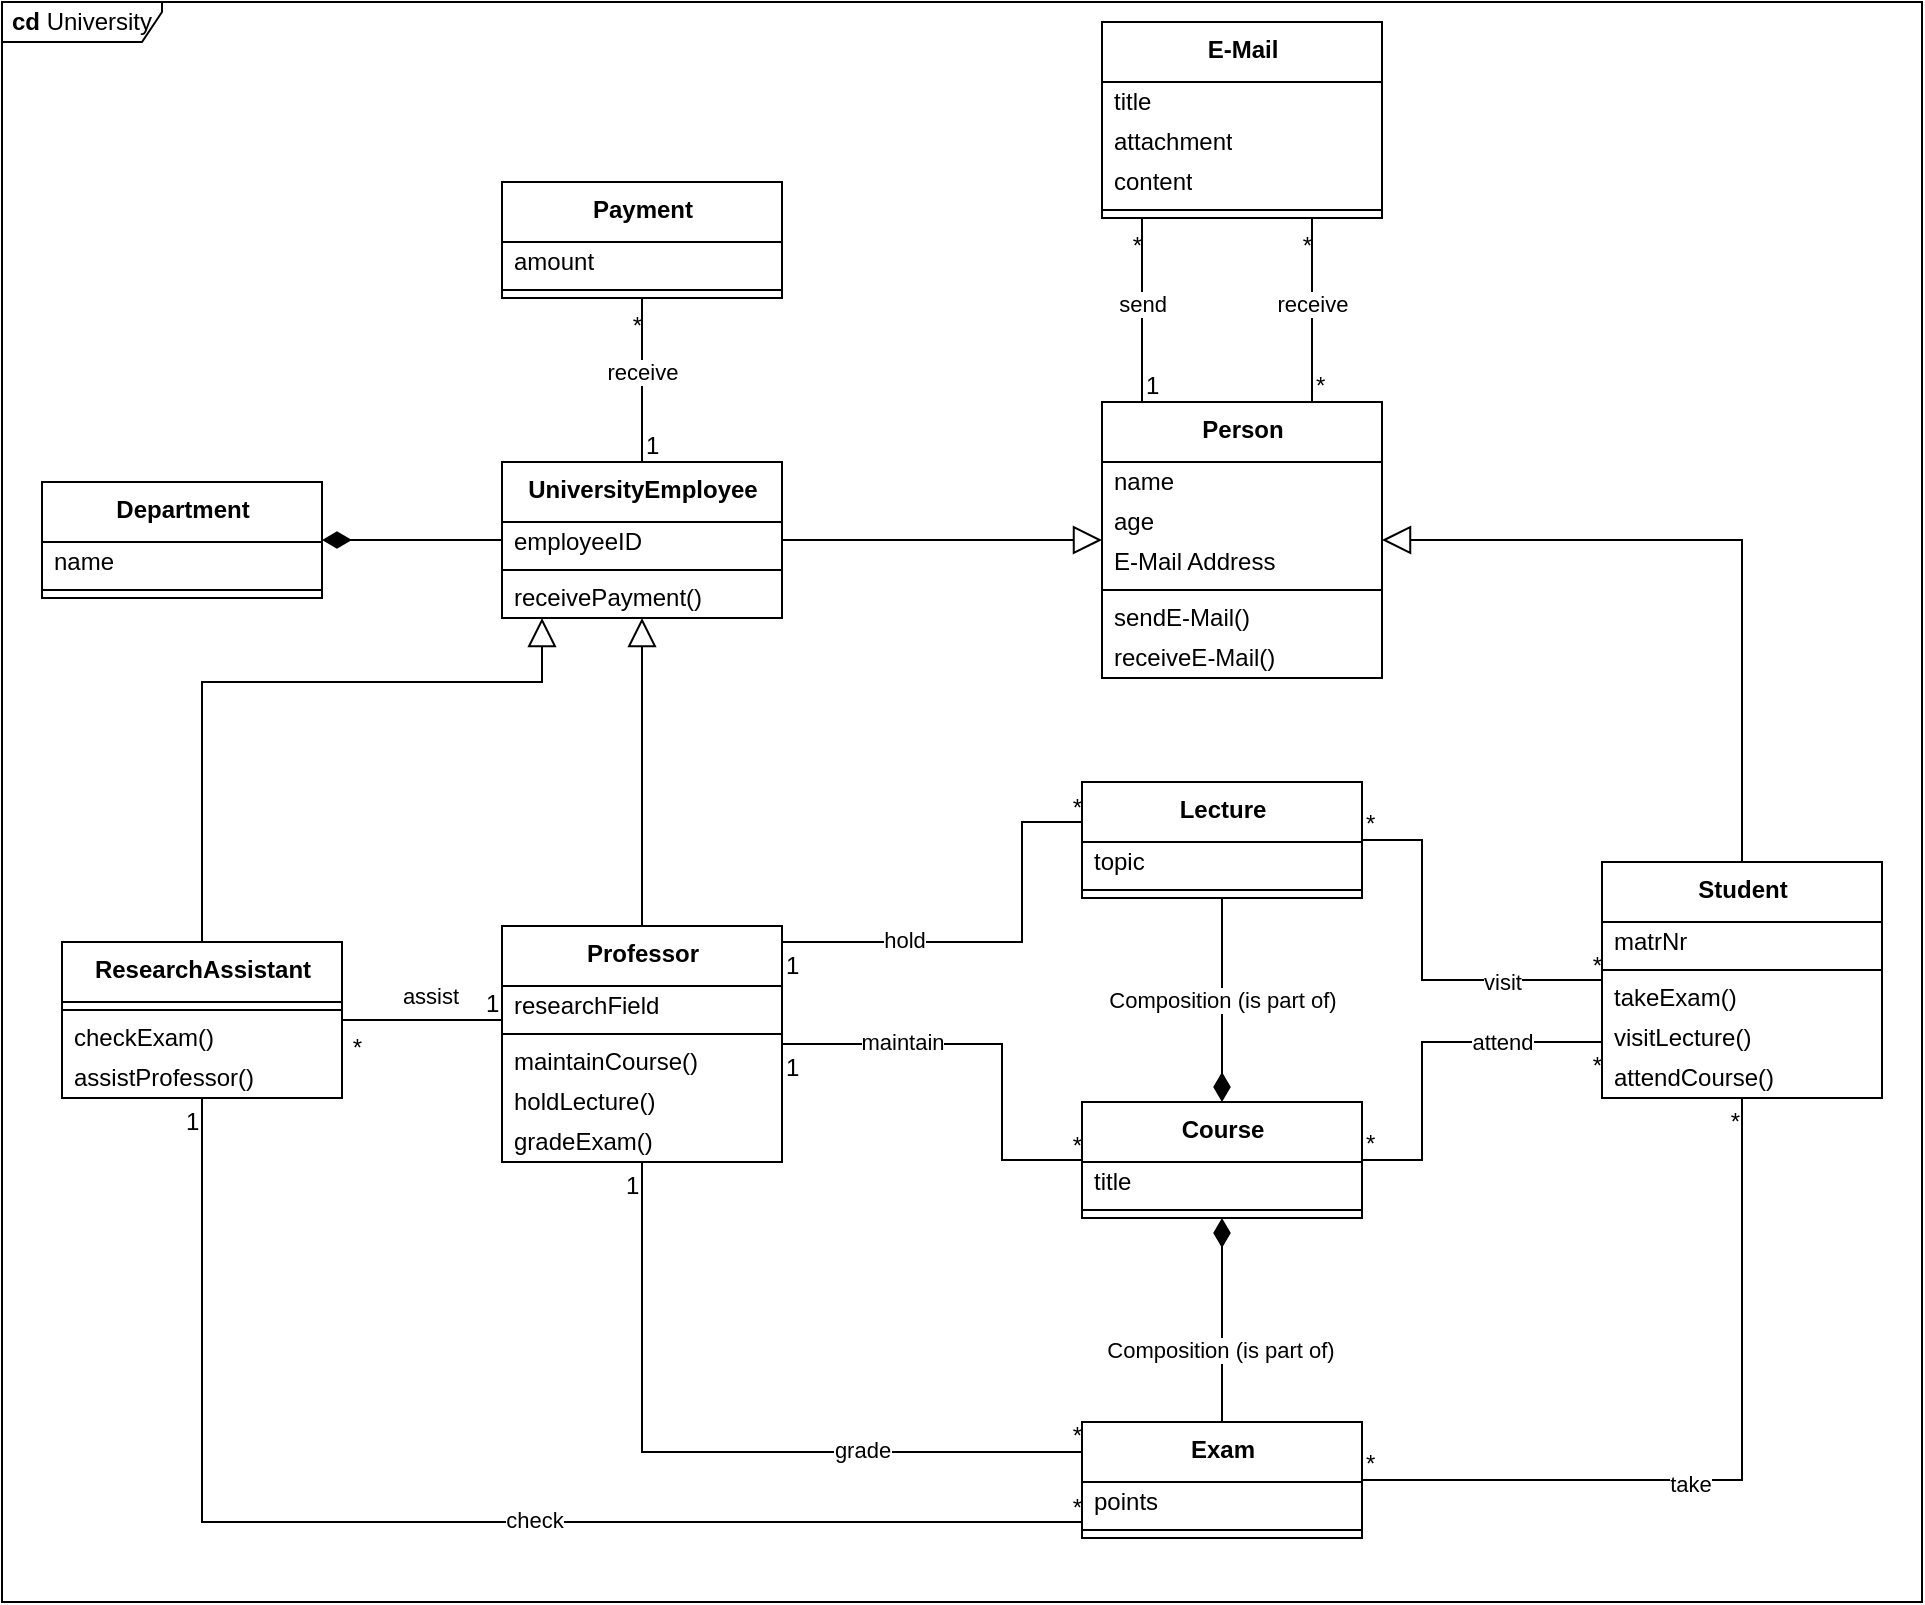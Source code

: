 <mxfile version="20.6.2" type="device"><diagram id="ejycNnF3_yX2dWswNFNc" name="Page-1"><mxGraphModel dx="3234" dy="2188" grid="1" gridSize="10" guides="1" tooltips="1" connect="1" arrows="1" fold="1" page="1" pageScale="1" pageWidth="827" pageHeight="1169" math="0" shadow="0"><root><mxCell id="0"/><mxCell id="1" parent="0"/><mxCell id="5nrAFJ0FWT2hc4hK9uRi-1" value="&lt;b&gt;Professor&lt;/b&gt;" style="swimlane;fontStyle=0;align=center;verticalAlign=top;childLayout=stackLayout;horizontal=1;startSize=30;horizontalStack=0;resizeParent=1;resizeParentMax=0;resizeLast=0;collapsible=0;marginBottom=0;html=1;" parent="1" vertex="1"><mxGeometry x="70" y="402" width="140" height="118" as="geometry"/></mxCell><mxCell id="sVfBJH7sD2IOY3-iXRqZ-21" value="researchField" style="text;html=1;strokeColor=none;fillColor=none;align=left;verticalAlign=middle;spacingLeft=4;spacingRight=4;overflow=hidden;rotatable=0;points=[[0,0.5],[1,0.5]];portConstraint=eastwest;" parent="5nrAFJ0FWT2hc4hK9uRi-1" vertex="1"><mxGeometry y="30" width="140" height="20" as="geometry"/></mxCell><mxCell id="5nrAFJ0FWT2hc4hK9uRi-6" value="" style="line;strokeWidth=1;fillColor=none;align=left;verticalAlign=middle;spacingTop=-1;spacingLeft=3;spacingRight=3;rotatable=0;labelPosition=right;points=[];portConstraint=eastwest;" parent="5nrAFJ0FWT2hc4hK9uRi-1" vertex="1"><mxGeometry y="50" width="140" height="8" as="geometry"/></mxCell><mxCell id="5nrAFJ0FWT2hc4hK9uRi-8" value="maintainCourse()" style="text;html=1;strokeColor=none;fillColor=none;align=left;verticalAlign=middle;spacingLeft=4;spacingRight=4;overflow=hidden;rotatable=0;points=[[0,0.5],[1,0.5]];portConstraint=eastwest;" parent="5nrAFJ0FWT2hc4hK9uRi-1" vertex="1"><mxGeometry y="58" width="140" height="20" as="geometry"/></mxCell><mxCell id="BZmbZU8JBR5yYKg5JN4S-12" value="holdLecture()" style="text;html=1;strokeColor=none;fillColor=none;align=left;verticalAlign=middle;spacingLeft=4;spacingRight=4;overflow=hidden;rotatable=0;points=[[0,0.5],[1,0.5]];portConstraint=eastwest;" parent="5nrAFJ0FWT2hc4hK9uRi-1" vertex="1"><mxGeometry y="78" width="140" height="20" as="geometry"/></mxCell><mxCell id="BZmbZU8JBR5yYKg5JN4S-45" value="gradeExam()" style="text;html=1;strokeColor=none;fillColor=none;align=left;verticalAlign=middle;spacingLeft=4;spacingRight=4;overflow=hidden;rotatable=0;points=[[0,0.5],[1,0.5]];portConstraint=eastwest;" parent="5nrAFJ0FWT2hc4hK9uRi-1" vertex="1"><mxGeometry y="98" width="140" height="20" as="geometry"/></mxCell><mxCell id="5nrAFJ0FWT2hc4hK9uRi-10" value="&lt;b&gt;Student&lt;/b&gt;" style="swimlane;fontStyle=0;align=center;verticalAlign=top;childLayout=stackLayout;horizontal=1;startSize=30;horizontalStack=0;resizeParent=1;resizeParentMax=0;resizeLast=0;collapsible=0;marginBottom=0;html=1;" parent="1" vertex="1"><mxGeometry x="620" y="370" width="140" height="118" as="geometry"/></mxCell><mxCell id="5nrAFJ0FWT2hc4hK9uRi-11" value="matrNr" style="text;html=1;strokeColor=none;fillColor=none;align=left;verticalAlign=middle;spacingLeft=4;spacingRight=4;overflow=hidden;rotatable=0;points=[[0,0.5],[1,0.5]];portConstraint=eastwest;" parent="5nrAFJ0FWT2hc4hK9uRi-10" vertex="1"><mxGeometry y="30" width="140" height="20" as="geometry"/></mxCell><mxCell id="5nrAFJ0FWT2hc4hK9uRi-12" value="" style="line;strokeWidth=1;fillColor=none;align=left;verticalAlign=middle;spacingTop=-1;spacingLeft=3;spacingRight=3;rotatable=0;labelPosition=right;points=[];portConstraint=eastwest;" parent="5nrAFJ0FWT2hc4hK9uRi-10" vertex="1"><mxGeometry y="50" width="140" height="8" as="geometry"/></mxCell><mxCell id="5nrAFJ0FWT2hc4hK9uRi-31" value="takeExam()" style="text;html=1;strokeColor=none;fillColor=none;align=left;verticalAlign=middle;spacingLeft=4;spacingRight=4;overflow=hidden;rotatable=0;points=[[0,0.5],[1,0.5]];portConstraint=eastwest;" parent="5nrAFJ0FWT2hc4hK9uRi-10" vertex="1"><mxGeometry y="58" width="140" height="20" as="geometry"/></mxCell><mxCell id="BZmbZU8JBR5yYKg5JN4S-5" value="visitLecture()" style="text;html=1;strokeColor=none;fillColor=none;align=left;verticalAlign=middle;spacingLeft=4;spacingRight=4;overflow=hidden;rotatable=0;points=[[0,0.5],[1,0.5]];portConstraint=eastwest;" parent="5nrAFJ0FWT2hc4hK9uRi-10" vertex="1"><mxGeometry y="78" width="140" height="20" as="geometry"/></mxCell><mxCell id="BZmbZU8JBR5yYKg5JN4S-6" value="attendCourse()" style="text;html=1;strokeColor=none;fillColor=none;align=left;verticalAlign=middle;spacingLeft=4;spacingRight=4;overflow=hidden;rotatable=0;points=[[0,0.5],[1,0.5]];portConstraint=eastwest;" parent="5nrAFJ0FWT2hc4hK9uRi-10" vertex="1"><mxGeometry y="98" width="140" height="20" as="geometry"/></mxCell><mxCell id="5nrAFJ0FWT2hc4hK9uRi-14" value="&lt;b&gt;Exam&lt;/b&gt;" style="swimlane;fontStyle=0;align=center;verticalAlign=top;childLayout=stackLayout;horizontal=1;startSize=30;horizontalStack=0;resizeParent=1;resizeParentMax=0;resizeLast=0;collapsible=0;marginBottom=0;html=1;" parent="1" vertex="1"><mxGeometry x="360" y="650" width="140" height="58" as="geometry"/></mxCell><mxCell id="5nrAFJ0FWT2hc4hK9uRi-15" value="points" style="text;html=1;strokeColor=none;fillColor=none;align=left;verticalAlign=middle;spacingLeft=4;spacingRight=4;overflow=hidden;rotatable=0;points=[[0,0.5],[1,0.5]];portConstraint=eastwest;" parent="5nrAFJ0FWT2hc4hK9uRi-14" vertex="1"><mxGeometry y="30" width="140" height="20" as="geometry"/></mxCell><mxCell id="5nrAFJ0FWT2hc4hK9uRi-16" value="" style="line;strokeWidth=1;fillColor=none;align=left;verticalAlign=middle;spacingTop=-1;spacingLeft=3;spacingRight=3;rotatable=0;labelPosition=right;points=[];portConstraint=eastwest;" parent="5nrAFJ0FWT2hc4hK9uRi-14" vertex="1"><mxGeometry y="50" width="140" height="8" as="geometry"/></mxCell><mxCell id="BZmbZU8JBR5yYKg5JN4S-16" style="edgeStyle=orthogonalEdgeStyle;rounded=0;orthogonalLoop=1;jettySize=auto;html=1;entryX=0.5;entryY=0;entryDx=0;entryDy=0;endArrow=none;endFill=0;startArrow=diamondThin;startFill=1;startSize=12;" parent="1" source="5nrAFJ0FWT2hc4hK9uRi-18" target="5nrAFJ0FWT2hc4hK9uRi-14" edge="1"><mxGeometry relative="1" as="geometry"/></mxCell><mxCell id="BZmbZU8JBR5yYKg5JN4S-17" value="Composition (is part of)" style="edgeLabel;html=1;align=center;verticalAlign=middle;resizable=0;points=[];" parent="BZmbZU8JBR5yYKg5JN4S-16" vertex="1" connectable="0"><mxGeometry x="0.297" y="-1" relative="1" as="geometry"><mxPoint as="offset"/></mxGeometry></mxCell><mxCell id="BZmbZU8JBR5yYKg5JN4S-19" value="&lt;span style=&quot;color: rgb(0 , 0 , 0) ; font-family: &amp;#34;helvetica&amp;#34; ; font-size: 11px ; font-style: normal ; font-weight: 400 ; letter-spacing: normal ; text-align: center ; text-indent: 0px ; text-transform: none ; word-spacing: 0px ; background-color: rgb(255 , 255 , 255) ; display: inline ; float: none&quot;&gt;Composition (is part of)&lt;/span&gt;" style="edgeStyle=orthogonalEdgeStyle;rounded=0;orthogonalLoop=1;jettySize=auto;html=1;startArrow=diamondThin;startFill=1;endArrow=none;endFill=0;startSize=12;" parent="1" source="5nrAFJ0FWT2hc4hK9uRi-18" target="5nrAFJ0FWT2hc4hK9uRi-46" edge="1"><mxGeometry relative="1" as="geometry"/></mxCell><mxCell id="5nrAFJ0FWT2hc4hK9uRi-18" value="&lt;b&gt;Course&lt;/b&gt;" style="swimlane;fontStyle=0;align=center;verticalAlign=top;childLayout=stackLayout;horizontal=1;startSize=30;horizontalStack=0;resizeParent=1;resizeParentMax=0;resizeLast=0;collapsible=0;marginBottom=0;html=1;" parent="1" vertex="1"><mxGeometry x="360" y="490" width="140" height="58" as="geometry"/></mxCell><mxCell id="5nrAFJ0FWT2hc4hK9uRi-19" value="title" style="text;html=1;strokeColor=none;fillColor=none;align=left;verticalAlign=middle;spacingLeft=4;spacingRight=4;overflow=hidden;rotatable=0;points=[[0,0.5],[1,0.5]];portConstraint=eastwest;" parent="5nrAFJ0FWT2hc4hK9uRi-18" vertex="1"><mxGeometry y="30" width="140" height="20" as="geometry"/></mxCell><mxCell id="5nrAFJ0FWT2hc4hK9uRi-20" value="" style="line;strokeWidth=1;fillColor=none;align=left;verticalAlign=middle;spacingTop=-1;spacingLeft=3;spacingRight=3;rotatable=0;labelPosition=right;points=[];portConstraint=eastwest;" parent="5nrAFJ0FWT2hc4hK9uRi-18" vertex="1"><mxGeometry y="50" width="140" height="8" as="geometry"/></mxCell><mxCell id="5nrAFJ0FWT2hc4hK9uRi-34" style="edgeStyle=orthogonalEdgeStyle;rounded=0;orthogonalLoop=1;jettySize=auto;html=1;endArrow=none;endFill=0;startArrow=block;startFill=0;endSize=6;startSize=12;" parent="1" source="5nrAFJ0FWT2hc4hK9uRi-22" target="5nrAFJ0FWT2hc4hK9uRi-10" edge="1"><mxGeometry relative="1" as="geometry"/></mxCell><mxCell id="5nrAFJ0FWT2hc4hK9uRi-42" style="edgeStyle=orthogonalEdgeStyle;rounded=0;orthogonalLoop=1;jettySize=auto;html=1;startArrow=block;startFill=0;endArrow=none;endFill=0;startSize=12;endSize=6;" parent="1" source="5nrAFJ0FWT2hc4hK9uRi-22" target="5nrAFJ0FWT2hc4hK9uRi-35" edge="1"><mxGeometry relative="1" as="geometry"/></mxCell><mxCell id="5nrAFJ0FWT2hc4hK9uRi-22" value="&lt;b&gt;Person&lt;/b&gt;" style="swimlane;fontStyle=0;align=center;verticalAlign=top;childLayout=stackLayout;horizontal=1;startSize=30;horizontalStack=0;resizeParent=1;resizeParentMax=0;resizeLast=0;collapsible=0;marginBottom=0;html=1;" parent="1" vertex="1"><mxGeometry x="370" y="140" width="140" height="138" as="geometry"/></mxCell><mxCell id="5nrAFJ0FWT2hc4hK9uRi-30" value="name" style="text;html=1;strokeColor=none;fillColor=none;align=left;verticalAlign=middle;spacingLeft=4;spacingRight=4;overflow=hidden;rotatable=0;points=[[0,0.5],[1,0.5]];portConstraint=eastwest;" parent="5nrAFJ0FWT2hc4hK9uRi-22" vertex="1"><mxGeometry y="30" width="140" height="20" as="geometry"/></mxCell><mxCell id="5nrAFJ0FWT2hc4hK9uRi-23" value="age" style="text;html=1;strokeColor=none;fillColor=none;align=left;verticalAlign=middle;spacingLeft=4;spacingRight=4;overflow=hidden;rotatable=0;points=[[0,0.5],[1,0.5]];portConstraint=eastwest;" parent="5nrAFJ0FWT2hc4hK9uRi-22" vertex="1"><mxGeometry y="50" width="140" height="20" as="geometry"/></mxCell><mxCell id="BZmbZU8JBR5yYKg5JN4S-31" value="E-Mail Address" style="text;html=1;strokeColor=none;fillColor=none;align=left;verticalAlign=middle;spacingLeft=4;spacingRight=4;overflow=hidden;rotatable=0;points=[[0,0.5],[1,0.5]];portConstraint=eastwest;" parent="5nrAFJ0FWT2hc4hK9uRi-22" vertex="1"><mxGeometry y="70" width="140" height="20" as="geometry"/></mxCell><mxCell id="5nrAFJ0FWT2hc4hK9uRi-24" value="" style="line;strokeWidth=1;fillColor=none;align=left;verticalAlign=middle;spacingTop=-1;spacingLeft=3;spacingRight=3;rotatable=0;labelPosition=right;points=[];portConstraint=eastwest;" parent="5nrAFJ0FWT2hc4hK9uRi-22" vertex="1"><mxGeometry y="90" width="140" height="8" as="geometry"/></mxCell><mxCell id="BZmbZU8JBR5yYKg5JN4S-30" value="sendE-Mail()" style="text;html=1;strokeColor=none;fillColor=none;align=left;verticalAlign=middle;spacingLeft=4;spacingRight=4;overflow=hidden;rotatable=0;points=[[0,0.5],[1,0.5]];portConstraint=eastwest;" parent="5nrAFJ0FWT2hc4hK9uRi-22" vertex="1"><mxGeometry y="98" width="140" height="20" as="geometry"/></mxCell><mxCell id="5nrAFJ0FWT2hc4hK9uRi-25" value="receiveE-Mail()" style="text;html=1;strokeColor=none;fillColor=none;align=left;verticalAlign=middle;spacingLeft=4;spacingRight=4;overflow=hidden;rotatable=0;points=[[0,0.5],[1,0.5]];portConstraint=eastwest;" parent="5nrAFJ0FWT2hc4hK9uRi-22" vertex="1"><mxGeometry y="118" width="140" height="20" as="geometry"/></mxCell><mxCell id="5nrAFJ0FWT2hc4hK9uRi-26" value="&lt;b&gt;ResearchAssistant&lt;/b&gt;" style="swimlane;fontStyle=0;align=center;verticalAlign=top;childLayout=stackLayout;horizontal=1;startSize=30;horizontalStack=0;resizeParent=1;resizeParentMax=0;resizeLast=0;collapsible=0;marginBottom=0;html=1;" parent="1" vertex="1"><mxGeometry x="-150" y="410" width="140" height="78" as="geometry"/></mxCell><mxCell id="5nrAFJ0FWT2hc4hK9uRi-28" value="" style="line;strokeWidth=1;fillColor=none;align=left;verticalAlign=middle;spacingTop=-1;spacingLeft=3;spacingRight=3;rotatable=0;labelPosition=right;points=[];portConstraint=eastwest;" parent="5nrAFJ0FWT2hc4hK9uRi-26" vertex="1"><mxGeometry y="30" width="140" height="8" as="geometry"/></mxCell><mxCell id="BZmbZU8JBR5yYKg5JN4S-42" value="checkExam()" style="text;html=1;strokeColor=none;fillColor=none;align=left;verticalAlign=middle;spacingLeft=4;spacingRight=4;overflow=hidden;rotatable=0;points=[[0,0.5],[1,0.5]];portConstraint=eastwest;" parent="5nrAFJ0FWT2hc4hK9uRi-26" vertex="1"><mxGeometry y="38" width="140" height="20" as="geometry"/></mxCell><mxCell id="5nrAFJ0FWT2hc4hK9uRi-29" value="assistProfessor()" style="text;html=1;strokeColor=none;fillColor=none;align=left;verticalAlign=middle;spacingLeft=4;spacingRight=4;overflow=hidden;rotatable=0;points=[[0,0.5],[1,0.5]];portConstraint=eastwest;" parent="5nrAFJ0FWT2hc4hK9uRi-26" vertex="1"><mxGeometry y="58" width="140" height="20" as="geometry"/></mxCell><mxCell id="5nrAFJ0FWT2hc4hK9uRi-44" style="edgeStyle=orthogonalEdgeStyle;rounded=0;orthogonalLoop=1;jettySize=auto;html=1;startArrow=block;startFill=0;endArrow=none;endFill=0;startSize=12;endSize=6;entryX=0.5;entryY=0;entryDx=0;entryDy=0;" parent="1" source="5nrAFJ0FWT2hc4hK9uRi-35" target="5nrAFJ0FWT2hc4hK9uRi-1" edge="1"><mxGeometry relative="1" as="geometry"><Array as="points"><mxPoint x="140" y="320"/><mxPoint x="140" y="320"/></Array></mxGeometry></mxCell><mxCell id="5nrAFJ0FWT2hc4hK9uRi-45" style="edgeStyle=orthogonalEdgeStyle;rounded=0;orthogonalLoop=1;jettySize=auto;html=1;entryX=0.5;entryY=0;entryDx=0;entryDy=0;startArrow=block;startFill=0;endArrow=none;endFill=0;startSize=12;endSize=6;" parent="1" source="5nrAFJ0FWT2hc4hK9uRi-35" target="5nrAFJ0FWT2hc4hK9uRi-26" edge="1"><mxGeometry relative="1" as="geometry"><Array as="points"><mxPoint x="90" y="280"/><mxPoint x="-80" y="280"/></Array></mxGeometry></mxCell><mxCell id="5nrAFJ0FWT2hc4hK9uRi-35" value="&lt;b&gt;UniversityEmployee&lt;/b&gt;" style="swimlane;fontStyle=0;align=center;verticalAlign=top;childLayout=stackLayout;horizontal=1;startSize=30;horizontalStack=0;resizeParent=1;resizeParentMax=0;resizeLast=0;collapsible=0;marginBottom=0;html=1;" parent="1" vertex="1"><mxGeometry x="70" y="170" width="140" height="78" as="geometry"/></mxCell><mxCell id="5nrAFJ0FWT2hc4hK9uRi-37" value="employeeID" style="text;html=1;strokeColor=none;fillColor=none;align=left;verticalAlign=middle;spacingLeft=4;spacingRight=4;overflow=hidden;rotatable=0;points=[[0,0.5],[1,0.5]];portConstraint=eastwest;" parent="5nrAFJ0FWT2hc4hK9uRi-35" vertex="1"><mxGeometry y="30" width="140" height="20" as="geometry"/></mxCell><mxCell id="5nrAFJ0FWT2hc4hK9uRi-38" value="" style="line;strokeWidth=1;fillColor=none;align=left;verticalAlign=middle;spacingTop=-1;spacingLeft=3;spacingRight=3;rotatable=0;labelPosition=right;points=[];portConstraint=eastwest;" parent="5nrAFJ0FWT2hc4hK9uRi-35" vertex="1"><mxGeometry y="50" width="140" height="8" as="geometry"/></mxCell><mxCell id="5nrAFJ0FWT2hc4hK9uRi-39" value="receivePayment()" style="text;html=1;strokeColor=none;fillColor=none;align=left;verticalAlign=middle;spacingLeft=4;spacingRight=4;overflow=hidden;rotatable=0;points=[[0,0.5],[1,0.5]];portConstraint=eastwest;" parent="5nrAFJ0FWT2hc4hK9uRi-35" vertex="1"><mxGeometry y="58" width="140" height="20" as="geometry"/></mxCell><mxCell id="5nrAFJ0FWT2hc4hK9uRi-46" value="&lt;b&gt;Lecture&lt;/b&gt;" style="swimlane;fontStyle=0;align=center;verticalAlign=top;childLayout=stackLayout;horizontal=1;startSize=30;horizontalStack=0;resizeParent=1;resizeParentMax=0;resizeLast=0;collapsible=0;marginBottom=0;html=1;" parent="1" vertex="1"><mxGeometry x="360" y="330" width="140" height="58" as="geometry"/></mxCell><mxCell id="5nrAFJ0FWT2hc4hK9uRi-47" value="topic" style="text;html=1;strokeColor=none;fillColor=none;align=left;verticalAlign=middle;spacingLeft=4;spacingRight=4;overflow=hidden;rotatable=0;points=[[0,0.5],[1,0.5]];portConstraint=eastwest;" parent="5nrAFJ0FWT2hc4hK9uRi-46" vertex="1"><mxGeometry y="30" width="140" height="20" as="geometry"/></mxCell><mxCell id="5nrAFJ0FWT2hc4hK9uRi-48" value="" style="line;strokeWidth=1;fillColor=none;align=left;verticalAlign=middle;spacingTop=-1;spacingLeft=3;spacingRight=3;rotatable=0;labelPosition=right;points=[];portConstraint=eastwest;" parent="5nrAFJ0FWT2hc4hK9uRi-46" vertex="1"><mxGeometry y="50" width="140" height="8" as="geometry"/></mxCell><mxCell id="5nrAFJ0FWT2hc4hK9uRi-50" value="&lt;b&gt;Payment&lt;/b&gt;" style="swimlane;fontStyle=0;align=center;verticalAlign=top;childLayout=stackLayout;horizontal=1;startSize=30;horizontalStack=0;resizeParent=1;resizeParentMax=0;resizeLast=0;collapsible=0;marginBottom=0;html=1;" parent="1" vertex="1"><mxGeometry x="70" y="30" width="140" height="58" as="geometry"/></mxCell><mxCell id="5nrAFJ0FWT2hc4hK9uRi-51" value="amount" style="text;html=1;strokeColor=none;fillColor=none;align=left;verticalAlign=middle;spacingLeft=4;spacingRight=4;overflow=hidden;rotatable=0;points=[[0,0.5],[1,0.5]];portConstraint=eastwest;" parent="5nrAFJ0FWT2hc4hK9uRi-50" vertex="1"><mxGeometry y="30" width="140" height="20" as="geometry"/></mxCell><mxCell id="5nrAFJ0FWT2hc4hK9uRi-52" value="" style="line;strokeWidth=1;fillColor=none;align=left;verticalAlign=middle;spacingTop=-1;spacingLeft=3;spacingRight=3;rotatable=0;labelPosition=right;points=[];portConstraint=eastwest;" parent="5nrAFJ0FWT2hc4hK9uRi-50" vertex="1"><mxGeometry y="50" width="140" height="8" as="geometry"/></mxCell><mxCell id="BZmbZU8JBR5yYKg5JN4S-24" value="&lt;b&gt;E-Mail&lt;/b&gt;" style="swimlane;fontStyle=0;align=center;verticalAlign=top;childLayout=stackLayout;horizontal=1;startSize=30;horizontalStack=0;resizeParent=1;resizeParentMax=0;resizeLast=0;collapsible=0;marginBottom=0;html=1;" parent="1" vertex="1"><mxGeometry x="370" y="-50" width="140" height="98" as="geometry"/></mxCell><mxCell id="BZmbZU8JBR5yYKg5JN4S-28" value="title" style="text;html=1;strokeColor=none;fillColor=none;align=left;verticalAlign=middle;spacingLeft=4;spacingRight=4;overflow=hidden;rotatable=0;points=[[0,0.5],[1,0.5]];portConstraint=eastwest;" parent="BZmbZU8JBR5yYKg5JN4S-24" vertex="1"><mxGeometry y="30" width="140" height="20" as="geometry"/></mxCell><mxCell id="BZmbZU8JBR5yYKg5JN4S-29" value="attachment" style="text;html=1;strokeColor=none;fillColor=none;align=left;verticalAlign=middle;spacingLeft=4;spacingRight=4;overflow=hidden;rotatable=0;points=[[0,0.5],[1,0.5]];portConstraint=eastwest;" parent="BZmbZU8JBR5yYKg5JN4S-24" vertex="1"><mxGeometry y="50" width="140" height="20" as="geometry"/></mxCell><mxCell id="BZmbZU8JBR5yYKg5JN4S-25" value="content" style="text;html=1;strokeColor=none;fillColor=none;align=left;verticalAlign=middle;spacingLeft=4;spacingRight=4;overflow=hidden;rotatable=0;points=[[0,0.5],[1,0.5]];portConstraint=eastwest;" parent="BZmbZU8JBR5yYKg5JN4S-24" vertex="1"><mxGeometry y="70" width="140" height="20" as="geometry"/></mxCell><mxCell id="BZmbZU8JBR5yYKg5JN4S-26" value="" style="line;strokeWidth=1;fillColor=none;align=left;verticalAlign=middle;spacingTop=-1;spacingLeft=3;spacingRight=3;rotatable=0;labelPosition=right;points=[];portConstraint=eastwest;" parent="BZmbZU8JBR5yYKg5JN4S-24" vertex="1"><mxGeometry y="90" width="140" height="8" as="geometry"/></mxCell><mxCell id="BZmbZU8JBR5yYKg5JN4S-40" style="edgeStyle=orthogonalEdgeStyle;rounded=0;orthogonalLoop=1;jettySize=auto;html=1;startArrow=diamondThin;startFill=1;endArrow=none;endFill=0;startSize=12;" parent="1" source="BZmbZU8JBR5yYKg5JN4S-36" target="5nrAFJ0FWT2hc4hK9uRi-35" edge="1"><mxGeometry relative="1" as="geometry"/></mxCell><mxCell id="BZmbZU8JBR5yYKg5JN4S-36" value="&lt;b&gt;Department&lt;/b&gt;" style="swimlane;fontStyle=0;align=center;verticalAlign=top;childLayout=stackLayout;horizontal=1;startSize=30;horizontalStack=0;resizeParent=1;resizeParentMax=0;resizeLast=0;collapsible=0;marginBottom=0;html=1;" parent="1" vertex="1"><mxGeometry x="-160" y="180" width="140" height="58" as="geometry"/></mxCell><mxCell id="BZmbZU8JBR5yYKg5JN4S-37" value="name" style="text;html=1;strokeColor=none;fillColor=none;align=left;verticalAlign=middle;spacingLeft=4;spacingRight=4;overflow=hidden;rotatable=0;points=[[0,0.5],[1,0.5]];portConstraint=eastwest;" parent="BZmbZU8JBR5yYKg5JN4S-36" vertex="1"><mxGeometry y="30" width="140" height="20" as="geometry"/></mxCell><mxCell id="BZmbZU8JBR5yYKg5JN4S-38" value="" style="line;strokeWidth=1;fillColor=none;align=left;verticalAlign=middle;spacingTop=-1;spacingLeft=3;spacingRight=3;rotatable=0;labelPosition=right;points=[];portConstraint=eastwest;" parent="BZmbZU8JBR5yYKg5JN4S-36" vertex="1"><mxGeometry y="50" width="140" height="8" as="geometry"/></mxCell><mxCell id="sVfBJH7sD2IOY3-iXRqZ-1" value="" style="endArrow=none;html=1;rounded=0;edgeStyle=orthogonalEdgeStyle;" parent="1" source="5nrAFJ0FWT2hc4hK9uRi-14" target="5nrAFJ0FWT2hc4hK9uRi-10" edge="1"><mxGeometry relative="1" as="geometry"><mxPoint x="760" y="700" as="sourcePoint"/><mxPoint x="920" y="700" as="targetPoint"/></mxGeometry></mxCell><mxCell id="sVfBJH7sD2IOY3-iXRqZ-2" value="*" style="resizable=0;html=1;align=left;verticalAlign=bottom;" parent="sVfBJH7sD2IOY3-iXRqZ-1" connectable="0" vertex="1"><mxGeometry x="-1" relative="1" as="geometry"/></mxCell><mxCell id="sVfBJH7sD2IOY3-iXRqZ-3" value="*" style="resizable=0;html=1;align=right;verticalAlign=bottom;" parent="sVfBJH7sD2IOY3-iXRqZ-1" connectable="0" vertex="1"><mxGeometry x="1" relative="1" as="geometry"><mxPoint x="-1" y="20" as="offset"/></mxGeometry></mxCell><mxCell id="sVfBJH7sD2IOY3-iXRqZ-4" value="take" style="edgeLabel;html=1;align=center;verticalAlign=middle;resizable=0;points=[];" parent="sVfBJH7sD2IOY3-iXRqZ-1" vertex="1" connectable="0"><mxGeometry x="-0.138" y="-2" relative="1" as="geometry"><mxPoint as="offset"/></mxGeometry></mxCell><mxCell id="sVfBJH7sD2IOY3-iXRqZ-5" value="" style="endArrow=none;html=1;rounded=0;edgeStyle=orthogonalEdgeStyle;" parent="1" source="5nrAFJ0FWT2hc4hK9uRi-46" target="5nrAFJ0FWT2hc4hK9uRi-10" edge="1"><mxGeometry relative="1" as="geometry"><mxPoint x="800" y="700" as="sourcePoint"/><mxPoint x="700.029" y="498" as="targetPoint"/><Array as="points"><mxPoint x="530" y="359"/><mxPoint x="530" y="429"/></Array></mxGeometry></mxCell><mxCell id="sVfBJH7sD2IOY3-iXRqZ-6" value="*" style="resizable=0;html=1;align=left;verticalAlign=bottom;" parent="sVfBJH7sD2IOY3-iXRqZ-5" connectable="0" vertex="1"><mxGeometry x="-1" relative="1" as="geometry"/></mxCell><mxCell id="sVfBJH7sD2IOY3-iXRqZ-7" value="*" style="resizable=0;html=1;align=right;verticalAlign=bottom;" parent="sVfBJH7sD2IOY3-iXRqZ-5" connectable="0" vertex="1"><mxGeometry x="1" relative="1" as="geometry"><mxPoint y="1" as="offset"/></mxGeometry></mxCell><mxCell id="sVfBJH7sD2IOY3-iXRqZ-8" value="visit" style="edgeLabel;html=1;align=center;verticalAlign=middle;resizable=0;points=[];" parent="sVfBJH7sD2IOY3-iXRqZ-5" vertex="1" connectable="0"><mxGeometry x="-0.138" y="-2" relative="1" as="geometry"><mxPoint x="42" y="19" as="offset"/></mxGeometry></mxCell><mxCell id="sVfBJH7sD2IOY3-iXRqZ-9" value="" style="endArrow=none;html=1;rounded=0;edgeStyle=orthogonalEdgeStyle;" parent="1" source="5nrAFJ0FWT2hc4hK9uRi-18" target="5nrAFJ0FWT2hc4hK9uRi-10" edge="1"><mxGeometry relative="1" as="geometry"><mxPoint x="510" y="369" as="sourcePoint"/><mxPoint x="630" y="439" as="targetPoint"/><Array as="points"><mxPoint x="530" y="519"/><mxPoint x="530" y="460"/></Array></mxGeometry></mxCell><mxCell id="sVfBJH7sD2IOY3-iXRqZ-10" value="*" style="resizable=0;html=1;align=left;verticalAlign=bottom;" parent="sVfBJH7sD2IOY3-iXRqZ-9" connectable="0" vertex="1"><mxGeometry x="-1" relative="1" as="geometry"/></mxCell><mxCell id="sVfBJH7sD2IOY3-iXRqZ-11" value="*" style="resizable=0;html=1;align=right;verticalAlign=bottom;" parent="sVfBJH7sD2IOY3-iXRqZ-9" connectable="0" vertex="1"><mxGeometry x="1" relative="1" as="geometry"><mxPoint y="20" as="offset"/></mxGeometry></mxCell><mxCell id="sVfBJH7sD2IOY3-iXRqZ-12" value="attend" style="edgeLabel;html=1;align=center;verticalAlign=middle;resizable=0;points=[];" parent="sVfBJH7sD2IOY3-iXRqZ-9" vertex="1" connectable="0"><mxGeometry x="-0.138" y="-2" relative="1" as="geometry"><mxPoint x="38" y="-12" as="offset"/></mxGeometry></mxCell><mxCell id="sVfBJH7sD2IOY3-iXRqZ-13" value="" style="endArrow=none;html=1;rounded=0;edgeStyle=orthogonalEdgeStyle;" parent="1" source="5nrAFJ0FWT2hc4hK9uRi-22" target="BZmbZU8JBR5yYKg5JN4S-24" edge="1"><mxGeometry relative="1" as="geometry"><mxPoint x="620" y="10" as="sourcePoint"/><mxPoint x="740" y="80" as="targetPoint"/><Array as="points"><mxPoint x="390" y="110"/><mxPoint x="390" y="110"/></Array></mxGeometry></mxCell><mxCell id="sVfBJH7sD2IOY3-iXRqZ-14" value="1" style="resizable=0;html=1;align=left;verticalAlign=bottom;" parent="sVfBJH7sD2IOY3-iXRqZ-13" connectable="0" vertex="1"><mxGeometry x="-1" relative="1" as="geometry"/></mxCell><mxCell id="sVfBJH7sD2IOY3-iXRqZ-15" value="*" style="resizable=0;html=1;align=right;verticalAlign=bottom;" parent="sVfBJH7sD2IOY3-iXRqZ-13" connectable="0" vertex="1"><mxGeometry x="1" relative="1" as="geometry"><mxPoint y="22" as="offset"/></mxGeometry></mxCell><mxCell id="sVfBJH7sD2IOY3-iXRqZ-16" value="send" style="edgeLabel;html=1;align=center;verticalAlign=middle;resizable=0;points=[];" parent="sVfBJH7sD2IOY3-iXRqZ-13" vertex="1" connectable="0"><mxGeometry x="-0.138" y="-2" relative="1" as="geometry"><mxPoint x="-2" y="-10" as="offset"/></mxGeometry></mxCell><mxCell id="sVfBJH7sD2IOY3-iXRqZ-17" value="" style="endArrow=none;html=1;rounded=0;edgeStyle=orthogonalEdgeStyle;exitX=0.75;exitY=0;exitDx=0;exitDy=0;" parent="1" source="5nrAFJ0FWT2hc4hK9uRi-22" target="BZmbZU8JBR5yYKg5JN4S-24" edge="1"><mxGeometry relative="1" as="geometry"><mxPoint x="400.0" y="150" as="sourcePoint"/><mxPoint x="400.0" y="58" as="targetPoint"/><Array as="points"><mxPoint x="475" y="70"/><mxPoint x="475" y="70"/></Array></mxGeometry></mxCell><mxCell id="sVfBJH7sD2IOY3-iXRqZ-18" value="*" style="resizable=0;html=1;align=left;verticalAlign=bottom;" parent="sVfBJH7sD2IOY3-iXRqZ-17" connectable="0" vertex="1"><mxGeometry x="-1" relative="1" as="geometry"/></mxCell><mxCell id="sVfBJH7sD2IOY3-iXRqZ-19" value="*" style="resizable=0;html=1;align=right;verticalAlign=bottom;" parent="sVfBJH7sD2IOY3-iXRqZ-17" connectable="0" vertex="1"><mxGeometry x="1" relative="1" as="geometry"><mxPoint y="22" as="offset"/></mxGeometry></mxCell><mxCell id="sVfBJH7sD2IOY3-iXRqZ-20" value="receive" style="edgeLabel;html=1;align=center;verticalAlign=middle;resizable=0;points=[];" parent="sVfBJH7sD2IOY3-iXRqZ-17" vertex="1" connectable="0"><mxGeometry x="-0.138" y="-2" relative="1" as="geometry"><mxPoint x="-2" y="-10" as="offset"/></mxGeometry></mxCell><mxCell id="sVfBJH7sD2IOY3-iXRqZ-22" value="" style="endArrow=none;html=1;rounded=0;edgeStyle=orthogonalEdgeStyle;" parent="1" source="5nrAFJ0FWT2hc4hK9uRi-35" target="5nrAFJ0FWT2hc4hK9uRi-50" edge="1"><mxGeometry relative="1" as="geometry"><mxPoint x="400" y="150" as="sourcePoint"/><mxPoint x="400" y="58" as="targetPoint"/><Array as="points"><mxPoint x="140" y="150"/><mxPoint x="140" y="150"/></Array></mxGeometry></mxCell><mxCell id="sVfBJH7sD2IOY3-iXRqZ-23" value="1" style="resizable=0;html=1;align=left;verticalAlign=bottom;" parent="sVfBJH7sD2IOY3-iXRqZ-22" connectable="0" vertex="1"><mxGeometry x="-1" relative="1" as="geometry"/></mxCell><mxCell id="sVfBJH7sD2IOY3-iXRqZ-24" value="*" style="resizable=0;html=1;align=right;verticalAlign=bottom;" parent="sVfBJH7sD2IOY3-iXRqZ-22" connectable="0" vertex="1"><mxGeometry x="1" relative="1" as="geometry"><mxPoint y="22" as="offset"/></mxGeometry></mxCell><mxCell id="sVfBJH7sD2IOY3-iXRqZ-25" value="receive" style="edgeLabel;html=1;align=center;verticalAlign=middle;resizable=0;points=[];" parent="sVfBJH7sD2IOY3-iXRqZ-22" vertex="1" connectable="0"><mxGeometry x="-0.138" y="-2" relative="1" as="geometry"><mxPoint x="-2" y="-10" as="offset"/></mxGeometry></mxCell><mxCell id="sVfBJH7sD2IOY3-iXRqZ-26" value="" style="endArrow=none;html=1;rounded=0;edgeStyle=orthogonalEdgeStyle;" parent="1" source="5nrAFJ0FWT2hc4hK9uRi-1" target="5nrAFJ0FWT2hc4hK9uRi-26" edge="1"><mxGeometry relative="1" as="geometry"><mxPoint x="29.999" y="382" as="sourcePoint"/><mxPoint x="29.999" y="300" as="targetPoint"/><Array as="points"><mxPoint x="50" y="449"/><mxPoint x="50" y="449"/></Array></mxGeometry></mxCell><mxCell id="sVfBJH7sD2IOY3-iXRqZ-27" value="1" style="resizable=0;html=1;align=left;verticalAlign=bottom;" parent="sVfBJH7sD2IOY3-iXRqZ-26" connectable="0" vertex="1"><mxGeometry x="-1" relative="1" as="geometry"><mxPoint x="-10" as="offset"/></mxGeometry></mxCell><mxCell id="sVfBJH7sD2IOY3-iXRqZ-28" value="*" style="resizable=0;html=1;align=right;verticalAlign=bottom;" parent="sVfBJH7sD2IOY3-iXRqZ-26" connectable="0" vertex="1"><mxGeometry x="1" relative="1" as="geometry"><mxPoint x="10" y="22" as="offset"/></mxGeometry></mxCell><mxCell id="sVfBJH7sD2IOY3-iXRqZ-29" value="assist" style="edgeLabel;html=1;align=center;verticalAlign=middle;resizable=0;points=[];" parent="sVfBJH7sD2IOY3-iXRqZ-26" vertex="1" connectable="0"><mxGeometry x="-0.138" y="-2" relative="1" as="geometry"><mxPoint x="-2" y="-10" as="offset"/></mxGeometry></mxCell><mxCell id="sVfBJH7sD2IOY3-iXRqZ-31" value="" style="endArrow=none;html=1;rounded=0;edgeStyle=orthogonalEdgeStyle;entryX=0;entryY=0.25;entryDx=0;entryDy=0;" parent="1" source="5nrAFJ0FWT2hc4hK9uRi-1" target="5nrAFJ0FWT2hc4hK9uRi-14" edge="1"><mxGeometry relative="1" as="geometry"><mxPoint x="50" y="530" as="sourcePoint"/><mxPoint x="20" y="661" as="targetPoint"/><Array as="points"><mxPoint x="140" y="665"/><mxPoint x="360" y="665"/></Array></mxGeometry></mxCell><mxCell id="sVfBJH7sD2IOY3-iXRqZ-32" value="1" style="resizable=0;html=1;align=left;verticalAlign=bottom;" parent="sVfBJH7sD2IOY3-iXRqZ-31" connectable="0" vertex="1"><mxGeometry x="-1" relative="1" as="geometry"><mxPoint x="-10" y="20" as="offset"/></mxGeometry></mxCell><mxCell id="sVfBJH7sD2IOY3-iXRqZ-33" value="*" style="resizable=0;html=1;align=right;verticalAlign=bottom;" parent="sVfBJH7sD2IOY3-iXRqZ-31" connectable="0" vertex="1"><mxGeometry x="1" relative="1" as="geometry"><mxPoint y="1" as="offset"/></mxGeometry></mxCell><mxCell id="sVfBJH7sD2IOY3-iXRqZ-34" value="grade" style="edgeLabel;html=1;align=center;verticalAlign=middle;resizable=0;points=[];" parent="sVfBJH7sD2IOY3-iXRqZ-31" vertex="1" connectable="0"><mxGeometry x="-0.138" y="-2" relative="1" as="geometry"><mxPoint x="97" y="-3" as="offset"/></mxGeometry></mxCell><mxCell id="sVfBJH7sD2IOY3-iXRqZ-35" value="" style="endArrow=none;html=1;rounded=0;edgeStyle=orthogonalEdgeStyle;" parent="1" source="5nrAFJ0FWT2hc4hK9uRi-26" target="5nrAFJ0FWT2hc4hK9uRi-14" edge="1"><mxGeometry relative="1" as="geometry"><mxPoint x="150.029" y="530" as="sourcePoint"/><mxPoint x="370" y="674.5" as="targetPoint"/><Array as="points"><mxPoint x="-80" y="700"/></Array></mxGeometry></mxCell><mxCell id="sVfBJH7sD2IOY3-iXRqZ-36" value="1" style="resizable=0;html=1;align=left;verticalAlign=bottom;" parent="sVfBJH7sD2IOY3-iXRqZ-35" connectable="0" vertex="1"><mxGeometry x="-1" relative="1" as="geometry"><mxPoint x="-10" y="20" as="offset"/></mxGeometry></mxCell><mxCell id="sVfBJH7sD2IOY3-iXRqZ-37" value="*" style="resizable=0;html=1;align=right;verticalAlign=bottom;" parent="sVfBJH7sD2IOY3-iXRqZ-35" connectable="0" vertex="1"><mxGeometry x="1" relative="1" as="geometry"><mxPoint y="1" as="offset"/></mxGeometry></mxCell><mxCell id="sVfBJH7sD2IOY3-iXRqZ-38" value="check" style="edgeLabel;html=1;align=center;verticalAlign=middle;resizable=0;points=[];" parent="sVfBJH7sD2IOY3-iXRqZ-35" vertex="1" connectable="0"><mxGeometry x="-0.138" y="-2" relative="1" as="geometry"><mxPoint x="97" y="-3" as="offset"/></mxGeometry></mxCell><mxCell id="sVfBJH7sD2IOY3-iXRqZ-39" value="" style="endArrow=none;html=1;rounded=0;edgeStyle=orthogonalEdgeStyle;" parent="1" source="5nrAFJ0FWT2hc4hK9uRi-1" target="5nrAFJ0FWT2hc4hK9uRi-18" edge="1"><mxGeometry relative="1" as="geometry"><mxPoint x="150.029" y="530" as="sourcePoint"/><mxPoint x="370" y="674.5" as="targetPoint"/><Array as="points"><mxPoint x="320" y="461"/><mxPoint x="320" y="519"/></Array></mxGeometry></mxCell><mxCell id="sVfBJH7sD2IOY3-iXRqZ-40" value="1" style="resizable=0;html=1;align=left;verticalAlign=bottom;" parent="sVfBJH7sD2IOY3-iXRqZ-39" connectable="0" vertex="1"><mxGeometry x="-1" relative="1" as="geometry"><mxPoint y="20" as="offset"/></mxGeometry></mxCell><mxCell id="sVfBJH7sD2IOY3-iXRqZ-41" value="*" style="resizable=0;html=1;align=right;verticalAlign=bottom;" parent="sVfBJH7sD2IOY3-iXRqZ-39" connectable="0" vertex="1"><mxGeometry x="1" relative="1" as="geometry"><mxPoint y="1" as="offset"/></mxGeometry></mxCell><mxCell id="sVfBJH7sD2IOY3-iXRqZ-42" value="maintain" style="edgeLabel;html=1;align=center;verticalAlign=middle;resizable=0;points=[];" parent="sVfBJH7sD2IOY3-iXRqZ-39" vertex="1" connectable="0"><mxGeometry x="-0.138" y="-2" relative="1" as="geometry"><mxPoint x="-30" y="-3" as="offset"/></mxGeometry></mxCell><mxCell id="sVfBJH7sD2IOY3-iXRqZ-43" value="" style="endArrow=none;html=1;rounded=0;edgeStyle=orthogonalEdgeStyle;" parent="1" source="5nrAFJ0FWT2hc4hK9uRi-1" target="5nrAFJ0FWT2hc4hK9uRi-46" edge="1"><mxGeometry relative="1" as="geometry"><mxPoint x="220" y="471.014" as="sourcePoint"/><mxPoint x="370" y="529.014" as="targetPoint"/><Array as="points"><mxPoint x="330" y="410"/><mxPoint x="330" y="350"/></Array></mxGeometry></mxCell><mxCell id="sVfBJH7sD2IOY3-iXRqZ-44" value="1" style="resizable=0;html=1;align=left;verticalAlign=bottom;" parent="sVfBJH7sD2IOY3-iXRqZ-43" connectable="0" vertex="1"><mxGeometry x="-1" relative="1" as="geometry"><mxPoint y="20" as="offset"/></mxGeometry></mxCell><mxCell id="sVfBJH7sD2IOY3-iXRqZ-45" value="*" style="resizable=0;html=1;align=right;verticalAlign=bottom;" parent="sVfBJH7sD2IOY3-iXRqZ-43" connectable="0" vertex="1"><mxGeometry x="1" relative="1" as="geometry"><mxPoint y="1" as="offset"/></mxGeometry></mxCell><mxCell id="sVfBJH7sD2IOY3-iXRqZ-46" value="hold" style="edgeLabel;html=1;align=center;verticalAlign=middle;resizable=0;points=[];" parent="sVfBJH7sD2IOY3-iXRqZ-43" vertex="1" connectable="0"><mxGeometry x="-0.138" y="-2" relative="1" as="geometry"><mxPoint x="-30" y="-3" as="offset"/></mxGeometry></mxCell><mxCell id="mfxDr0FYjeEQOBTwEyA6-1" value="&lt;b&gt;cd&lt;/b&gt; University" style="shape=umlFrame;whiteSpace=wrap;html=1;width=80;height=20;" vertex="1" parent="1"><mxGeometry x="-180" y="-60" width="960" height="800" as="geometry"/></mxCell></root></mxGraphModel></diagram></mxfile>